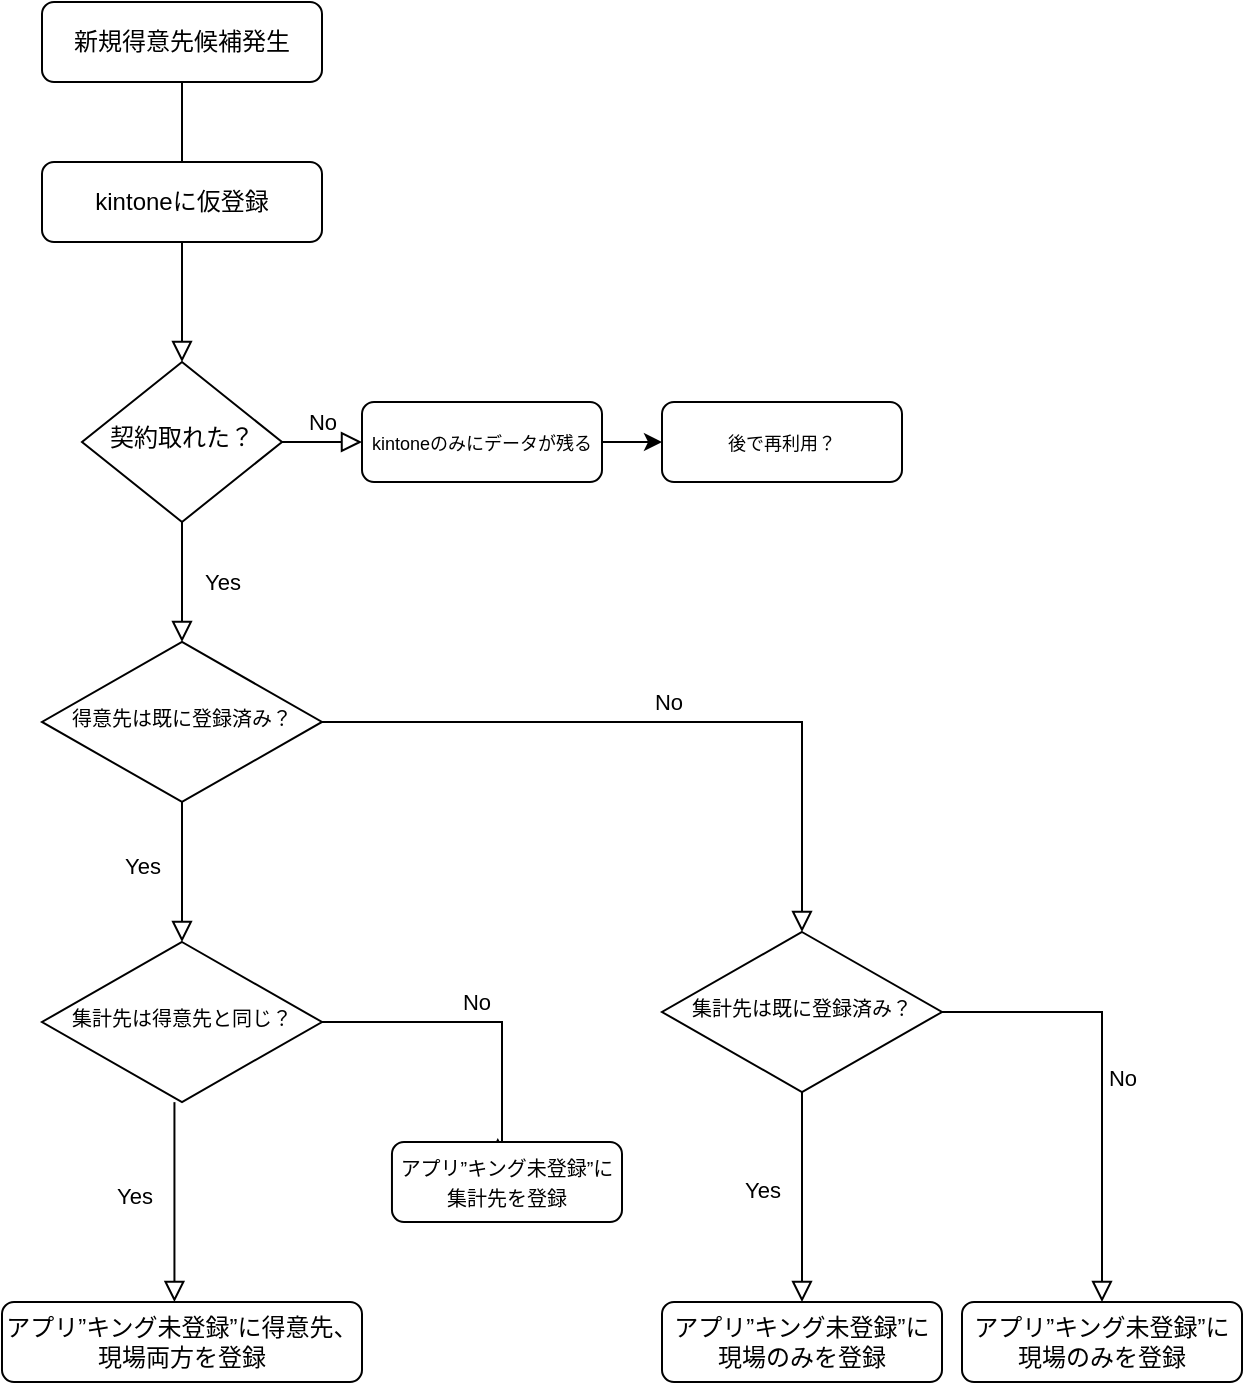 <mxfile version="25.0.3">
  <diagram id="C5RBs43oDa-KdzZeNtuy" name="Page-1">
    <mxGraphModel dx="1434" dy="772" grid="1" gridSize="10" guides="1" tooltips="1" connect="1" arrows="1" fold="1" page="1" pageScale="1" pageWidth="827" pageHeight="1169" math="0" shadow="0">
      <root>
        <mxCell id="WIyWlLk6GJQsqaUBKTNV-0" />
        <mxCell id="WIyWlLk6GJQsqaUBKTNV-1" parent="WIyWlLk6GJQsqaUBKTNV-0" />
        <mxCell id="WIyWlLk6GJQsqaUBKTNV-2" value="" style="rounded=0;html=1;jettySize=auto;orthogonalLoop=1;fontSize=11;endArrow=block;endFill=0;endSize=8;strokeWidth=1;shadow=0;labelBackgroundColor=none;edgeStyle=orthogonalEdgeStyle;entryX=0.5;entryY=0;entryDx=0;entryDy=0;" parent="WIyWlLk6GJQsqaUBKTNV-1" source="WIyWlLk6GJQsqaUBKTNV-3" target="WIyWlLk6GJQsqaUBKTNV-6" edge="1">
          <mxGeometry relative="1" as="geometry">
            <mxPoint x="230" y="220" as="targetPoint" />
          </mxGeometry>
        </mxCell>
        <mxCell id="WIyWlLk6GJQsqaUBKTNV-3" value="新規得意先候補発生" style="rounded=1;whiteSpace=wrap;html=1;fontSize=12;glass=0;strokeWidth=1;shadow=0;" parent="WIyWlLk6GJQsqaUBKTNV-1" vertex="1">
          <mxGeometry x="160" y="80" width="140" height="40" as="geometry" />
        </mxCell>
        <mxCell id="WIyWlLk6GJQsqaUBKTNV-4" value="Yes" style="rounded=0;html=1;jettySize=auto;orthogonalLoop=1;fontSize=11;endArrow=block;endFill=0;endSize=8;strokeWidth=1;shadow=0;labelBackgroundColor=none;edgeStyle=orthogonalEdgeStyle;" parent="WIyWlLk6GJQsqaUBKTNV-1" source="WIyWlLk6GJQsqaUBKTNV-6" edge="1">
          <mxGeometry y="20" relative="1" as="geometry">
            <mxPoint as="offset" />
            <mxPoint x="230" y="400" as="targetPoint" />
          </mxGeometry>
        </mxCell>
        <mxCell id="WIyWlLk6GJQsqaUBKTNV-5" value="No" style="edgeStyle=orthogonalEdgeStyle;rounded=0;html=1;jettySize=auto;orthogonalLoop=1;fontSize=11;endArrow=block;endFill=0;endSize=8;strokeWidth=1;shadow=0;labelBackgroundColor=none;" parent="WIyWlLk6GJQsqaUBKTNV-1" source="WIyWlLk6GJQsqaUBKTNV-6" target="WIyWlLk6GJQsqaUBKTNV-7" edge="1">
          <mxGeometry y="10" relative="1" as="geometry">
            <mxPoint as="offset" />
          </mxGeometry>
        </mxCell>
        <mxCell id="WIyWlLk6GJQsqaUBKTNV-6" value="契約取れた？" style="rhombus;whiteSpace=wrap;html=1;shadow=0;fontFamily=Helvetica;fontSize=12;align=center;strokeWidth=1;spacing=6;spacingTop=-4;" parent="WIyWlLk6GJQsqaUBKTNV-1" vertex="1">
          <mxGeometry x="180" y="260" width="100" height="80" as="geometry" />
        </mxCell>
        <mxCell id="Kqf1HNEzd88_I7ye1qJv-6" value="" style="edgeStyle=orthogonalEdgeStyle;rounded=0;orthogonalLoop=1;jettySize=auto;html=1;" parent="WIyWlLk6GJQsqaUBKTNV-1" source="WIyWlLk6GJQsqaUBKTNV-7" target="Kqf1HNEzd88_I7ye1qJv-5" edge="1">
          <mxGeometry relative="1" as="geometry" />
        </mxCell>
        <mxCell id="WIyWlLk6GJQsqaUBKTNV-7" value="&lt;font style=&quot;font-size: 9px;&quot;&gt;kintoneのみにデータが残る&lt;/font&gt;" style="rounded=1;whiteSpace=wrap;html=1;fontSize=12;glass=0;strokeWidth=1;shadow=0;" parent="WIyWlLk6GJQsqaUBKTNV-1" vertex="1">
          <mxGeometry x="320" y="280" width="120" height="40" as="geometry" />
        </mxCell>
        <mxCell id="WIyWlLk6GJQsqaUBKTNV-11" value="アプリ”キング未登録”に得意先、現場両方を登録" style="rounded=1;whiteSpace=wrap;html=1;fontSize=12;glass=0;strokeWidth=1;shadow=0;" parent="WIyWlLk6GJQsqaUBKTNV-1" vertex="1">
          <mxGeometry x="140" y="730" width="180" height="40" as="geometry" />
        </mxCell>
        <mxCell id="Kqf1HNEzd88_I7ye1qJv-0" value="kintoneに仮登録" style="rounded=1;whiteSpace=wrap;html=1;fontSize=12;glass=0;strokeWidth=1;shadow=0;" parent="WIyWlLk6GJQsqaUBKTNV-1" vertex="1">
          <mxGeometry x="160" y="160" width="140" height="40" as="geometry" />
        </mxCell>
        <mxCell id="Kqf1HNEzd88_I7ye1qJv-5" value="&lt;font style=&quot;font-size: 9px;&quot;&gt;後で再利用？&lt;/font&gt;" style="rounded=1;whiteSpace=wrap;html=1;fontSize=12;glass=0;strokeWidth=1;shadow=0;" parent="WIyWlLk6GJQsqaUBKTNV-1" vertex="1">
          <mxGeometry x="470" y="280" width="120" height="40" as="geometry" />
        </mxCell>
        <mxCell id="69fj887nyZ6pLTInAv98-0" value="&lt;font style=&quot;font-size: 10px;&quot;&gt;得意先は既に登録済み？&lt;/font&gt;" style="rhombus;whiteSpace=wrap;html=1;shadow=0;fontFamily=Helvetica;fontSize=12;align=center;strokeWidth=1;spacing=6;spacingTop=-4;" vertex="1" parent="WIyWlLk6GJQsqaUBKTNV-1">
          <mxGeometry x="160" y="399.98" width="140" height="80" as="geometry" />
        </mxCell>
        <mxCell id="69fj887nyZ6pLTInAv98-1" value="Yes" style="rounded=0;html=1;jettySize=auto;orthogonalLoop=1;fontSize=11;endArrow=block;endFill=0;endSize=8;strokeWidth=1;shadow=0;labelBackgroundColor=none;edgeStyle=orthogonalEdgeStyle;exitX=0.5;exitY=1;exitDx=0;exitDy=0;" edge="1" parent="WIyWlLk6GJQsqaUBKTNV-1" source="69fj887nyZ6pLTInAv98-0">
          <mxGeometry x="-0.073" y="-20" relative="1" as="geometry">
            <mxPoint as="offset" />
            <mxPoint x="230" y="550" as="targetPoint" />
            <mxPoint x="240" y="349.98" as="sourcePoint" />
            <Array as="points" />
          </mxGeometry>
        </mxCell>
        <mxCell id="69fj887nyZ6pLTInAv98-2" value="No" style="edgeStyle=orthogonalEdgeStyle;rounded=0;html=1;jettySize=auto;orthogonalLoop=1;fontSize=11;endArrow=block;endFill=0;endSize=8;strokeWidth=1;shadow=0;labelBackgroundColor=none;entryX=0.5;entryY=0;entryDx=0;entryDy=0;exitX=1;exitY=0.5;exitDx=0;exitDy=0;" edge="1" parent="WIyWlLk6GJQsqaUBKTNV-1" source="69fj887nyZ6pLTInAv98-0" target="69fj887nyZ6pLTInAv98-15">
          <mxGeometry y="10" relative="1" as="geometry">
            <mxPoint as="offset" />
            <mxPoint x="320" y="435" as="sourcePoint" />
            <mxPoint x="590" y="545" as="targetPoint" />
            <Array as="points">
              <mxPoint x="540" y="440" />
            </Array>
          </mxGeometry>
        </mxCell>
        <mxCell id="69fj887nyZ6pLTInAv98-5" value="&lt;font style=&quot;font-size: 10px;&quot;&gt;集計先は得意先と同じ？&lt;/font&gt;" style="rhombus;whiteSpace=wrap;html=1;shadow=0;fontFamily=Helvetica;fontSize=12;align=center;strokeWidth=1;spacing=6;spacingTop=-4;" vertex="1" parent="WIyWlLk6GJQsqaUBKTNV-1">
          <mxGeometry x="160" y="550" width="140" height="80" as="geometry" />
        </mxCell>
        <mxCell id="69fj887nyZ6pLTInAv98-7" value="No" style="edgeStyle=orthogonalEdgeStyle;rounded=0;html=1;jettySize=auto;orthogonalLoop=1;fontSize=11;endArrow=block;endFill=0;endSize=8;strokeWidth=1;shadow=0;labelBackgroundColor=none;entryX=0.46;entryY=-0.05;entryDx=0;entryDy=0;entryPerimeter=0;" edge="1" parent="WIyWlLk6GJQsqaUBKTNV-1" target="69fj887nyZ6pLTInAv98-8">
          <mxGeometry y="10" relative="1" as="geometry">
            <mxPoint as="offset" />
            <mxPoint x="300" y="590" as="sourcePoint" />
            <mxPoint x="334.98" y="590" as="targetPoint" />
            <Array as="points">
              <mxPoint x="390" y="590" />
              <mxPoint x="390" y="650" />
              <mxPoint x="388" y="650" />
            </Array>
          </mxGeometry>
        </mxCell>
        <mxCell id="69fj887nyZ6pLTInAv98-8" value="&lt;font size=&quot;1&quot;&gt;アプリ”キング未登録”に集計先を登録&lt;/font&gt;" style="rounded=1;whiteSpace=wrap;html=1;fontSize=12;glass=0;strokeWidth=1;shadow=0;" vertex="1" parent="WIyWlLk6GJQsqaUBKTNV-1">
          <mxGeometry x="334.98" y="650" width="115.02" height="40" as="geometry" />
        </mxCell>
        <mxCell id="69fj887nyZ6pLTInAv98-14" value="Yes" style="rounded=0;html=1;jettySize=auto;orthogonalLoop=1;fontSize=11;endArrow=block;endFill=0;endSize=8;strokeWidth=1;shadow=0;labelBackgroundColor=none;edgeStyle=orthogonalEdgeStyle;exitX=0.473;exitY=1.001;exitDx=0;exitDy=0;exitPerimeter=0;entryX=0.479;entryY=0;entryDx=0;entryDy=0;entryPerimeter=0;" edge="1" parent="WIyWlLk6GJQsqaUBKTNV-1" source="69fj887nyZ6pLTInAv98-5" target="WIyWlLk6GJQsqaUBKTNV-11">
          <mxGeometry x="-0.073" y="-20" relative="1" as="geometry">
            <mxPoint as="offset" />
            <mxPoint x="240" y="560" as="targetPoint" />
            <mxPoint x="240" y="490" as="sourcePoint" />
            <Array as="points" />
          </mxGeometry>
        </mxCell>
        <mxCell id="69fj887nyZ6pLTInAv98-15" value="&lt;font style=&quot;font-size: 10px;&quot;&gt;集計先は既に登録済み？&lt;/font&gt;" style="rhombus;whiteSpace=wrap;html=1;shadow=0;fontFamily=Helvetica;fontSize=12;align=center;strokeWidth=1;spacing=6;spacingTop=-4;" vertex="1" parent="WIyWlLk6GJQsqaUBKTNV-1">
          <mxGeometry x="470" y="545" width="140" height="80" as="geometry" />
        </mxCell>
        <mxCell id="69fj887nyZ6pLTInAv98-17" value="Yes" style="rounded=0;html=1;jettySize=auto;orthogonalLoop=1;fontSize=11;endArrow=block;endFill=0;endSize=8;strokeWidth=1;shadow=0;labelBackgroundColor=none;edgeStyle=orthogonalEdgeStyle;exitX=0.5;exitY=1;exitDx=0;exitDy=0;entryX=0.5;entryY=0;entryDx=0;entryDy=0;" edge="1" parent="WIyWlLk6GJQsqaUBKTNV-1" source="69fj887nyZ6pLTInAv98-15">
          <mxGeometry x="-0.073" y="-20" relative="1" as="geometry">
            <mxPoint as="offset" />
            <mxPoint x="540" y="730" as="targetPoint" />
            <mxPoint x="236" y="640" as="sourcePoint" />
            <Array as="points" />
          </mxGeometry>
        </mxCell>
        <mxCell id="69fj887nyZ6pLTInAv98-19" value="No" style="edgeStyle=orthogonalEdgeStyle;rounded=0;html=1;jettySize=auto;orthogonalLoop=1;fontSize=11;endArrow=block;endFill=0;endSize=8;strokeWidth=1;shadow=0;labelBackgroundColor=none;exitX=1;exitY=0.5;exitDx=0;exitDy=0;entryX=0.5;entryY=0;entryDx=0;entryDy=0;" edge="1" parent="WIyWlLk6GJQsqaUBKTNV-1" source="69fj887nyZ6pLTInAv98-15" target="69fj887nyZ6pLTInAv98-22">
          <mxGeometry y="10" relative="1" as="geometry">
            <mxPoint as="offset" />
            <mxPoint x="290" y="310" as="sourcePoint" />
            <mxPoint x="700" y="740" as="targetPoint" />
            <Array as="points">
              <mxPoint x="690" y="585" />
            </Array>
          </mxGeometry>
        </mxCell>
        <mxCell id="69fj887nyZ6pLTInAv98-21" value="アプリ”キング未登録”に現場のみを登録" style="rounded=1;whiteSpace=wrap;html=1;fontSize=12;glass=0;strokeWidth=1;shadow=0;" vertex="1" parent="WIyWlLk6GJQsqaUBKTNV-1">
          <mxGeometry x="470" y="730" width="140" height="40" as="geometry" />
        </mxCell>
        <mxCell id="69fj887nyZ6pLTInAv98-22" value="アプリ”キング未登録”に現場のみを登録" style="rounded=1;whiteSpace=wrap;html=1;fontSize=12;glass=0;strokeWidth=1;shadow=0;" vertex="1" parent="WIyWlLk6GJQsqaUBKTNV-1">
          <mxGeometry x="620" y="730" width="140" height="40" as="geometry" />
        </mxCell>
      </root>
    </mxGraphModel>
  </diagram>
</mxfile>
